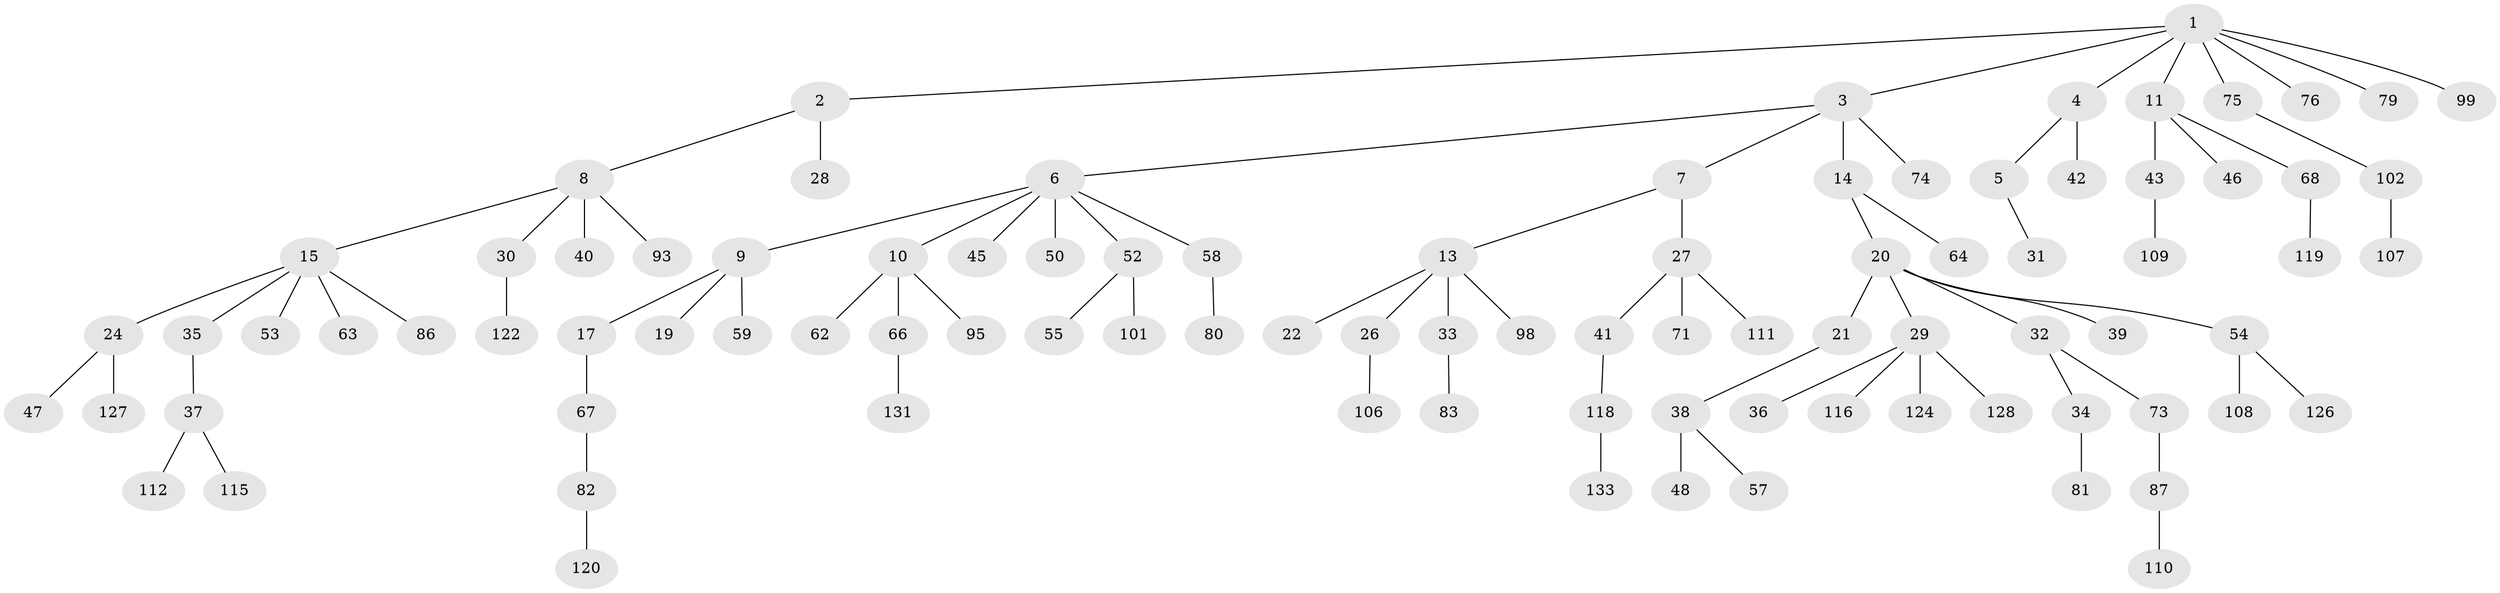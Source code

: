 // Generated by graph-tools (version 1.1) at 2025/24/03/03/25 07:24:08]
// undirected, 93 vertices, 92 edges
graph export_dot {
graph [start="1"]
  node [color=gray90,style=filled];
  1 [super="+23"];
  2;
  3 [super="+91"];
  4 [super="+25"];
  5 [super="+84"];
  6 [super="+85"];
  7;
  8 [super="+51"];
  9 [super="+12"];
  10 [super="+61"];
  11;
  13 [super="+16"];
  14 [super="+97"];
  15 [super="+18"];
  17;
  19 [super="+72"];
  20 [super="+117"];
  21;
  22 [super="+77"];
  24 [super="+44"];
  26 [super="+65"];
  27 [super="+56"];
  28;
  29 [super="+78"];
  30;
  31;
  32;
  33;
  34;
  35 [super="+96"];
  36 [super="+121"];
  37 [super="+134"];
  38 [super="+49"];
  39;
  40;
  41;
  42 [super="+89"];
  43 [super="+69"];
  45;
  46;
  47;
  48 [super="+129"];
  50 [super="+104"];
  52 [super="+70"];
  53 [super="+123"];
  54 [super="+105"];
  55 [super="+114"];
  57 [super="+60"];
  58 [super="+100"];
  59;
  62;
  63 [super="+94"];
  64;
  66 [super="+92"];
  67 [super="+125"];
  68 [super="+90"];
  71;
  73;
  74;
  75;
  76;
  79;
  80;
  81;
  82 [super="+113"];
  83 [super="+88"];
  86;
  87;
  93;
  95;
  98;
  99 [super="+130"];
  101;
  102 [super="+103"];
  106;
  107;
  108;
  109;
  110;
  111;
  112;
  115;
  116;
  118 [super="+132"];
  119;
  120;
  122;
  124;
  126;
  127;
  128;
  131;
  133;
  1 -- 2;
  1 -- 3;
  1 -- 4;
  1 -- 11;
  1 -- 75;
  1 -- 76;
  1 -- 79;
  1 -- 99;
  2 -- 8;
  2 -- 28;
  3 -- 6;
  3 -- 7;
  3 -- 14;
  3 -- 74;
  4 -- 5;
  4 -- 42;
  5 -- 31;
  6 -- 9;
  6 -- 10;
  6 -- 45;
  6 -- 50;
  6 -- 52;
  6 -- 58;
  7 -- 13;
  7 -- 27;
  8 -- 15;
  8 -- 30;
  8 -- 40;
  8 -- 93;
  9 -- 19;
  9 -- 17;
  9 -- 59;
  10 -- 66;
  10 -- 62;
  10 -- 95;
  11 -- 43;
  11 -- 46;
  11 -- 68;
  13 -- 22;
  13 -- 98;
  13 -- 33;
  13 -- 26;
  14 -- 20;
  14 -- 64;
  15 -- 24;
  15 -- 35;
  15 -- 53;
  15 -- 63;
  15 -- 86;
  17 -- 67;
  20 -- 21;
  20 -- 29;
  20 -- 32;
  20 -- 39;
  20 -- 54;
  21 -- 38;
  24 -- 47;
  24 -- 127;
  26 -- 106;
  27 -- 41;
  27 -- 71;
  27 -- 111;
  29 -- 36;
  29 -- 124;
  29 -- 128;
  29 -- 116;
  30 -- 122;
  32 -- 34;
  32 -- 73;
  33 -- 83;
  34 -- 81;
  35 -- 37;
  37 -- 112;
  37 -- 115;
  38 -- 48;
  38 -- 57;
  41 -- 118;
  43 -- 109;
  52 -- 55;
  52 -- 101;
  54 -- 126;
  54 -- 108;
  58 -- 80;
  66 -- 131;
  67 -- 82;
  68 -- 119;
  73 -- 87;
  75 -- 102;
  82 -- 120;
  87 -- 110;
  102 -- 107;
  118 -- 133;
}
